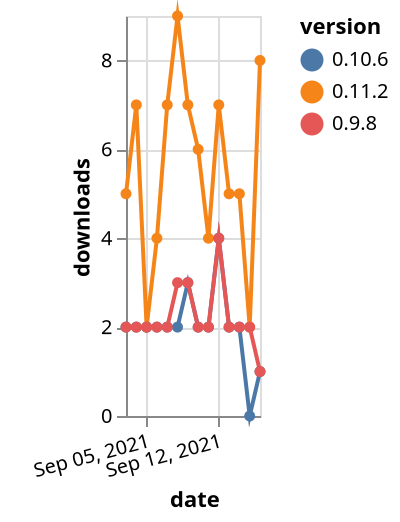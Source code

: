 {"$schema": "https://vega.github.io/schema/vega-lite/v5.json", "description": "A simple bar chart with embedded data.", "data": {"values": [{"date": "2021-09-03", "total": 6122, "delta": 5, "version": "0.11.2"}, {"date": "2021-09-04", "total": 6129, "delta": 7, "version": "0.11.2"}, {"date": "2021-09-05", "total": 6131, "delta": 2, "version": "0.11.2"}, {"date": "2021-09-06", "total": 6135, "delta": 4, "version": "0.11.2"}, {"date": "2021-09-07", "total": 6142, "delta": 7, "version": "0.11.2"}, {"date": "2021-09-08", "total": 6151, "delta": 9, "version": "0.11.2"}, {"date": "2021-09-09", "total": 6158, "delta": 7, "version": "0.11.2"}, {"date": "2021-09-10", "total": 6164, "delta": 6, "version": "0.11.2"}, {"date": "2021-09-11", "total": 6168, "delta": 4, "version": "0.11.2"}, {"date": "2021-09-12", "total": 6175, "delta": 7, "version": "0.11.2"}, {"date": "2021-09-13", "total": 6180, "delta": 5, "version": "0.11.2"}, {"date": "2021-09-14", "total": 6185, "delta": 5, "version": "0.11.2"}, {"date": "2021-09-15", "total": 6187, "delta": 2, "version": "0.11.2"}, {"date": "2021-09-16", "total": 6195, "delta": 8, "version": "0.11.2"}, {"date": "2021-09-03", "total": 4298, "delta": 2, "version": "0.10.6"}, {"date": "2021-09-04", "total": 4300, "delta": 2, "version": "0.10.6"}, {"date": "2021-09-05", "total": 4302, "delta": 2, "version": "0.10.6"}, {"date": "2021-09-06", "total": 4304, "delta": 2, "version": "0.10.6"}, {"date": "2021-09-07", "total": 4306, "delta": 2, "version": "0.10.6"}, {"date": "2021-09-08", "total": 4308, "delta": 2, "version": "0.10.6"}, {"date": "2021-09-09", "total": 4311, "delta": 3, "version": "0.10.6"}, {"date": "2021-09-10", "total": 4313, "delta": 2, "version": "0.10.6"}, {"date": "2021-09-11", "total": 4315, "delta": 2, "version": "0.10.6"}, {"date": "2021-09-12", "total": 4319, "delta": 4, "version": "0.10.6"}, {"date": "2021-09-13", "total": 4321, "delta": 2, "version": "0.10.6"}, {"date": "2021-09-14", "total": 4323, "delta": 2, "version": "0.10.6"}, {"date": "2021-09-15", "total": 4323, "delta": 0, "version": "0.10.6"}, {"date": "2021-09-16", "total": 4324, "delta": 1, "version": "0.10.6"}, {"date": "2021-09-03", "total": 3275, "delta": 2, "version": "0.9.8"}, {"date": "2021-09-04", "total": 3277, "delta": 2, "version": "0.9.8"}, {"date": "2021-09-05", "total": 3279, "delta": 2, "version": "0.9.8"}, {"date": "2021-09-06", "total": 3281, "delta": 2, "version": "0.9.8"}, {"date": "2021-09-07", "total": 3283, "delta": 2, "version": "0.9.8"}, {"date": "2021-09-08", "total": 3286, "delta": 3, "version": "0.9.8"}, {"date": "2021-09-09", "total": 3289, "delta": 3, "version": "0.9.8"}, {"date": "2021-09-10", "total": 3291, "delta": 2, "version": "0.9.8"}, {"date": "2021-09-11", "total": 3293, "delta": 2, "version": "0.9.8"}, {"date": "2021-09-12", "total": 3297, "delta": 4, "version": "0.9.8"}, {"date": "2021-09-13", "total": 3299, "delta": 2, "version": "0.9.8"}, {"date": "2021-09-14", "total": 3301, "delta": 2, "version": "0.9.8"}, {"date": "2021-09-15", "total": 3303, "delta": 2, "version": "0.9.8"}, {"date": "2021-09-16", "total": 3304, "delta": 1, "version": "0.9.8"}]}, "width": "container", "mark": {"type": "line", "point": {"filled": true}}, "encoding": {"x": {"field": "date", "type": "temporal", "timeUnit": "yearmonthdate", "title": "date", "axis": {"labelAngle": -15}}, "y": {"field": "delta", "type": "quantitative", "title": "downloads"}, "color": {"field": "version", "type": "nominal"}, "tooltip": {"field": "delta"}}}